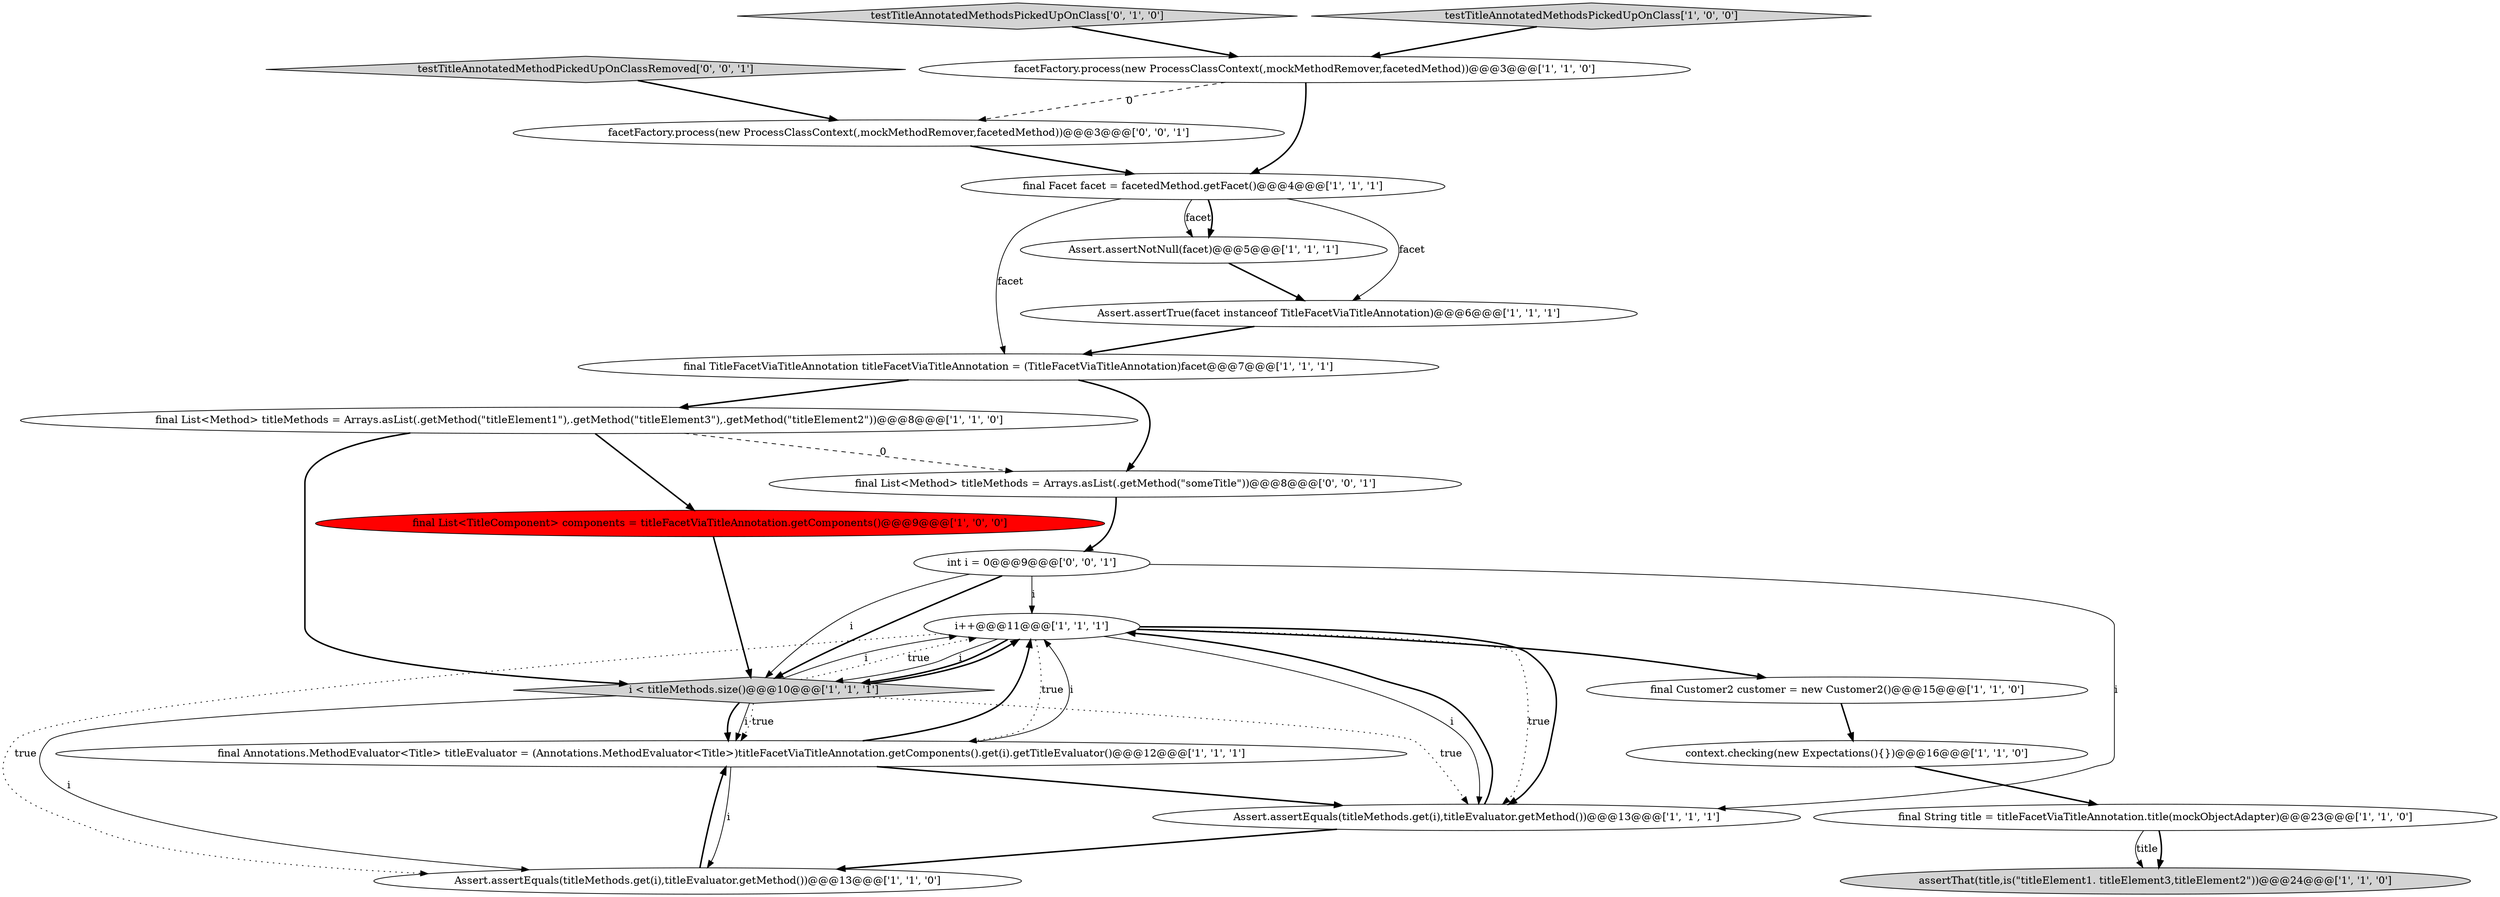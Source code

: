 digraph {
5 [style = filled, label = "context.checking(new Expectations(){})@@@16@@@['1', '1', '0']", fillcolor = white, shape = ellipse image = "AAA0AAABBB1BBB"];
6 [style = filled, label = "final Annotations.MethodEvaluator<Title> titleEvaluator = (Annotations.MethodEvaluator<Title>)titleFacetViaTitleAnnotation.getComponents().get(i).getTitleEvaluator()@@@12@@@['1', '1', '1']", fillcolor = white, shape = ellipse image = "AAA0AAABBB1BBB"];
12 [style = filled, label = "Assert.assertEquals(titleMethods.get(i),titleEvaluator.getMethod())@@@13@@@['1', '1', '1']", fillcolor = white, shape = ellipse image = "AAA0AAABBB1BBB"];
20 [style = filled, label = "final List<Method> titleMethods = Arrays.asList(.getMethod(\"someTitle\"))@@@8@@@['0', '0', '1']", fillcolor = white, shape = ellipse image = "AAA0AAABBB3BBB"];
17 [style = filled, label = "testTitleAnnotatedMethodsPickedUpOnClass['0', '1', '0']", fillcolor = lightgray, shape = diamond image = "AAA0AAABBB2BBB"];
4 [style = filled, label = "final Facet facet = facetedMethod.getFacet()@@@4@@@['1', '1', '1']", fillcolor = white, shape = ellipse image = "AAA0AAABBB1BBB"];
10 [style = filled, label = "i++@@@11@@@['1', '1', '1']", fillcolor = white, shape = ellipse image = "AAA0AAABBB1BBB"];
15 [style = filled, label = "final List<TitleComponent> components = titleFacetViaTitleAnnotation.getComponents()@@@9@@@['1', '0', '0']", fillcolor = red, shape = ellipse image = "AAA1AAABBB1BBB"];
1 [style = filled, label = "testTitleAnnotatedMethodsPickedUpOnClass['1', '0', '0']", fillcolor = lightgray, shape = diamond image = "AAA0AAABBB1BBB"];
7 [style = filled, label = "final TitleFacetViaTitleAnnotation titleFacetViaTitleAnnotation = (TitleFacetViaTitleAnnotation)facet@@@7@@@['1', '1', '1']", fillcolor = white, shape = ellipse image = "AAA0AAABBB1BBB"];
11 [style = filled, label = "i < titleMethods.size()@@@10@@@['1', '1', '1']", fillcolor = lightgray, shape = diamond image = "AAA0AAABBB1BBB"];
21 [style = filled, label = "int i = 0@@@9@@@['0', '0', '1']", fillcolor = white, shape = ellipse image = "AAA0AAABBB3BBB"];
18 [style = filled, label = "facetFactory.process(new ProcessClassContext(,mockMethodRemover,facetedMethod))@@@3@@@['0', '0', '1']", fillcolor = white, shape = ellipse image = "AAA0AAABBB3BBB"];
14 [style = filled, label = "final List<Method> titleMethods = Arrays.asList(.getMethod(\"titleElement1\"),.getMethod(\"titleElement3\"),.getMethod(\"titleElement2\"))@@@8@@@['1', '1', '0']", fillcolor = white, shape = ellipse image = "AAA0AAABBB1BBB"];
0 [style = filled, label = "Assert.assertEquals(titleMethods.get(i),titleEvaluator.getMethod())@@@13@@@['1', '1', '0']", fillcolor = white, shape = ellipse image = "AAA0AAABBB1BBB"];
9 [style = filled, label = "Assert.assertTrue(facet instanceof TitleFacetViaTitleAnnotation)@@@6@@@['1', '1', '1']", fillcolor = white, shape = ellipse image = "AAA0AAABBB1BBB"];
16 [style = filled, label = "final String title = titleFacetViaTitleAnnotation.title(mockObjectAdapter)@@@23@@@['1', '1', '0']", fillcolor = white, shape = ellipse image = "AAA0AAABBB1BBB"];
8 [style = filled, label = "Assert.assertNotNull(facet)@@@5@@@['1', '1', '1']", fillcolor = white, shape = ellipse image = "AAA0AAABBB1BBB"];
3 [style = filled, label = "assertThat(title,is(\"titleElement1. titleElement3,titleElement2\"))@@@24@@@['1', '1', '0']", fillcolor = lightgray, shape = ellipse image = "AAA0AAABBB1BBB"];
2 [style = filled, label = "facetFactory.process(new ProcessClassContext(,mockMethodRemover,facetedMethod))@@@3@@@['1', '1', '0']", fillcolor = white, shape = ellipse image = "AAA0AAABBB1BBB"];
19 [style = filled, label = "testTitleAnnotatedMethodPickedUpOnClassRemoved['0', '0', '1']", fillcolor = lightgray, shape = diamond image = "AAA0AAABBB3BBB"];
13 [style = filled, label = "final Customer2 customer = new Customer2()@@@15@@@['1', '1', '0']", fillcolor = white, shape = ellipse image = "AAA0AAABBB1BBB"];
16->3 [style = bold, label=""];
11->10 [style = solid, label="i"];
10->12 [style = solid, label="i"];
10->6 [style = dotted, label="true"];
19->18 [style = bold, label=""];
10->12 [style = dotted, label="true"];
0->6 [style = bold, label=""];
11->10 [style = dotted, label="true"];
11->6 [style = bold, label=""];
11->12 [style = dotted, label="true"];
16->3 [style = solid, label="title"];
14->20 [style = dashed, label="0"];
4->8 [style = solid, label="facet"];
7->20 [style = bold, label=""];
9->7 [style = bold, label=""];
2->4 [style = bold, label=""];
12->0 [style = bold, label=""];
10->11 [style = solid, label="i"];
6->0 [style = solid, label="i"];
7->14 [style = bold, label=""];
20->21 [style = bold, label=""];
5->16 [style = bold, label=""];
21->12 [style = solid, label="i"];
12->10 [style = bold, label=""];
11->6 [style = solid, label="i"];
15->11 [style = bold, label=""];
17->2 [style = bold, label=""];
10->13 [style = bold, label=""];
18->4 [style = bold, label=""];
21->11 [style = bold, label=""];
11->10 [style = bold, label=""];
10->12 [style = bold, label=""];
4->7 [style = solid, label="facet"];
11->6 [style = dotted, label="true"];
6->10 [style = bold, label=""];
4->9 [style = solid, label="facet"];
6->10 [style = solid, label="i"];
8->9 [style = bold, label=""];
2->18 [style = dashed, label="0"];
13->5 [style = bold, label=""];
4->8 [style = bold, label=""];
10->0 [style = dotted, label="true"];
14->15 [style = bold, label=""];
1->2 [style = bold, label=""];
21->10 [style = solid, label="i"];
11->0 [style = solid, label="i"];
14->11 [style = bold, label=""];
21->11 [style = solid, label="i"];
10->11 [style = bold, label=""];
6->12 [style = bold, label=""];
}
